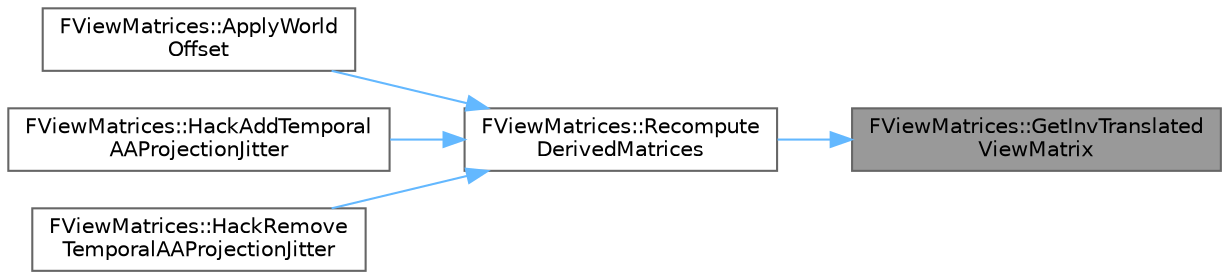 digraph "FViewMatrices::GetInvTranslatedViewMatrix"
{
 // INTERACTIVE_SVG=YES
 // LATEX_PDF_SIZE
  bgcolor="transparent";
  edge [fontname=Helvetica,fontsize=10,labelfontname=Helvetica,labelfontsize=10];
  node [fontname=Helvetica,fontsize=10,shape=box,height=0.2,width=0.4];
  rankdir="RL";
  Node1 [id="Node000001",label="FViewMatrices::GetInvTranslated\lViewMatrix",height=0.2,width=0.4,color="gray40", fillcolor="grey60", style="filled", fontcolor="black",tooltip=" "];
  Node1 -> Node2 [id="edge1_Node000001_Node000002",dir="back",color="steelblue1",style="solid",tooltip=" "];
  Node2 [id="Node000002",label="FViewMatrices::Recompute\lDerivedMatrices",height=0.2,width=0.4,color="grey40", fillcolor="white", style="filled",URL="$d4/da9/structFViewMatrices.html#afa5b0e2ebbd02ae0b70ae1bec8cb7b1a",tooltip=" "];
  Node2 -> Node3 [id="edge2_Node000002_Node000003",dir="back",color="steelblue1",style="solid",tooltip=" "];
  Node3 [id="Node000003",label="FViewMatrices::ApplyWorld\lOffset",height=0.2,width=0.4,color="grey40", fillcolor="white", style="filled",URL="$d4/da9/structFViewMatrices.html#a56585f3c188bae8da5daa2b2dcb1c667",tooltip=" "];
  Node2 -> Node4 [id="edge3_Node000002_Node000004",dir="back",color="steelblue1",style="solid",tooltip=" "];
  Node4 [id="Node000004",label="FViewMatrices::HackAddTemporal\lAAProjectionJitter",height=0.2,width=0.4,color="grey40", fillcolor="white", style="filled",URL="$d4/da9/structFViewMatrices.html#ad5c18a9ed51dadac60a7f96d859c5022",tooltip=" "];
  Node2 -> Node5 [id="edge4_Node000002_Node000005",dir="back",color="steelblue1",style="solid",tooltip=" "];
  Node5 [id="Node000005",label="FViewMatrices::HackRemove\lTemporalAAProjectionJitter",height=0.2,width=0.4,color="grey40", fillcolor="white", style="filled",URL="$d4/da9/structFViewMatrices.html#abb755fcda597f7a85821d0f5376bbd7b",tooltip=" "];
}
